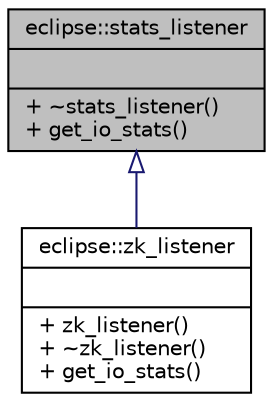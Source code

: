digraph "eclipse::stats_listener"
{
  edge [fontname="Helvetica",fontsize="10",labelfontname="Helvetica",labelfontsize="10"];
  node [fontname="Helvetica",fontsize="10",shape=record];
  Node1 [label="{eclipse::stats_listener\n||+ ~stats_listener()\l+ get_io_stats()\l}",height=0.2,width=0.4,color="black", fillcolor="grey75", style="filled" fontcolor="black"];
  Node1 -> Node2 [dir="back",color="midnightblue",fontsize="10",style="solid",arrowtail="onormal",fontname="Helvetica"];
  Node2 [label="{eclipse::zk_listener\n||+ zk_listener()\l+ ~zk_listener()\l+ get_io_stats()\l}",height=0.2,width=0.4,color="black", fillcolor="white", style="filled",URL="$classeclipse_1_1zk__listener.html"];
}
